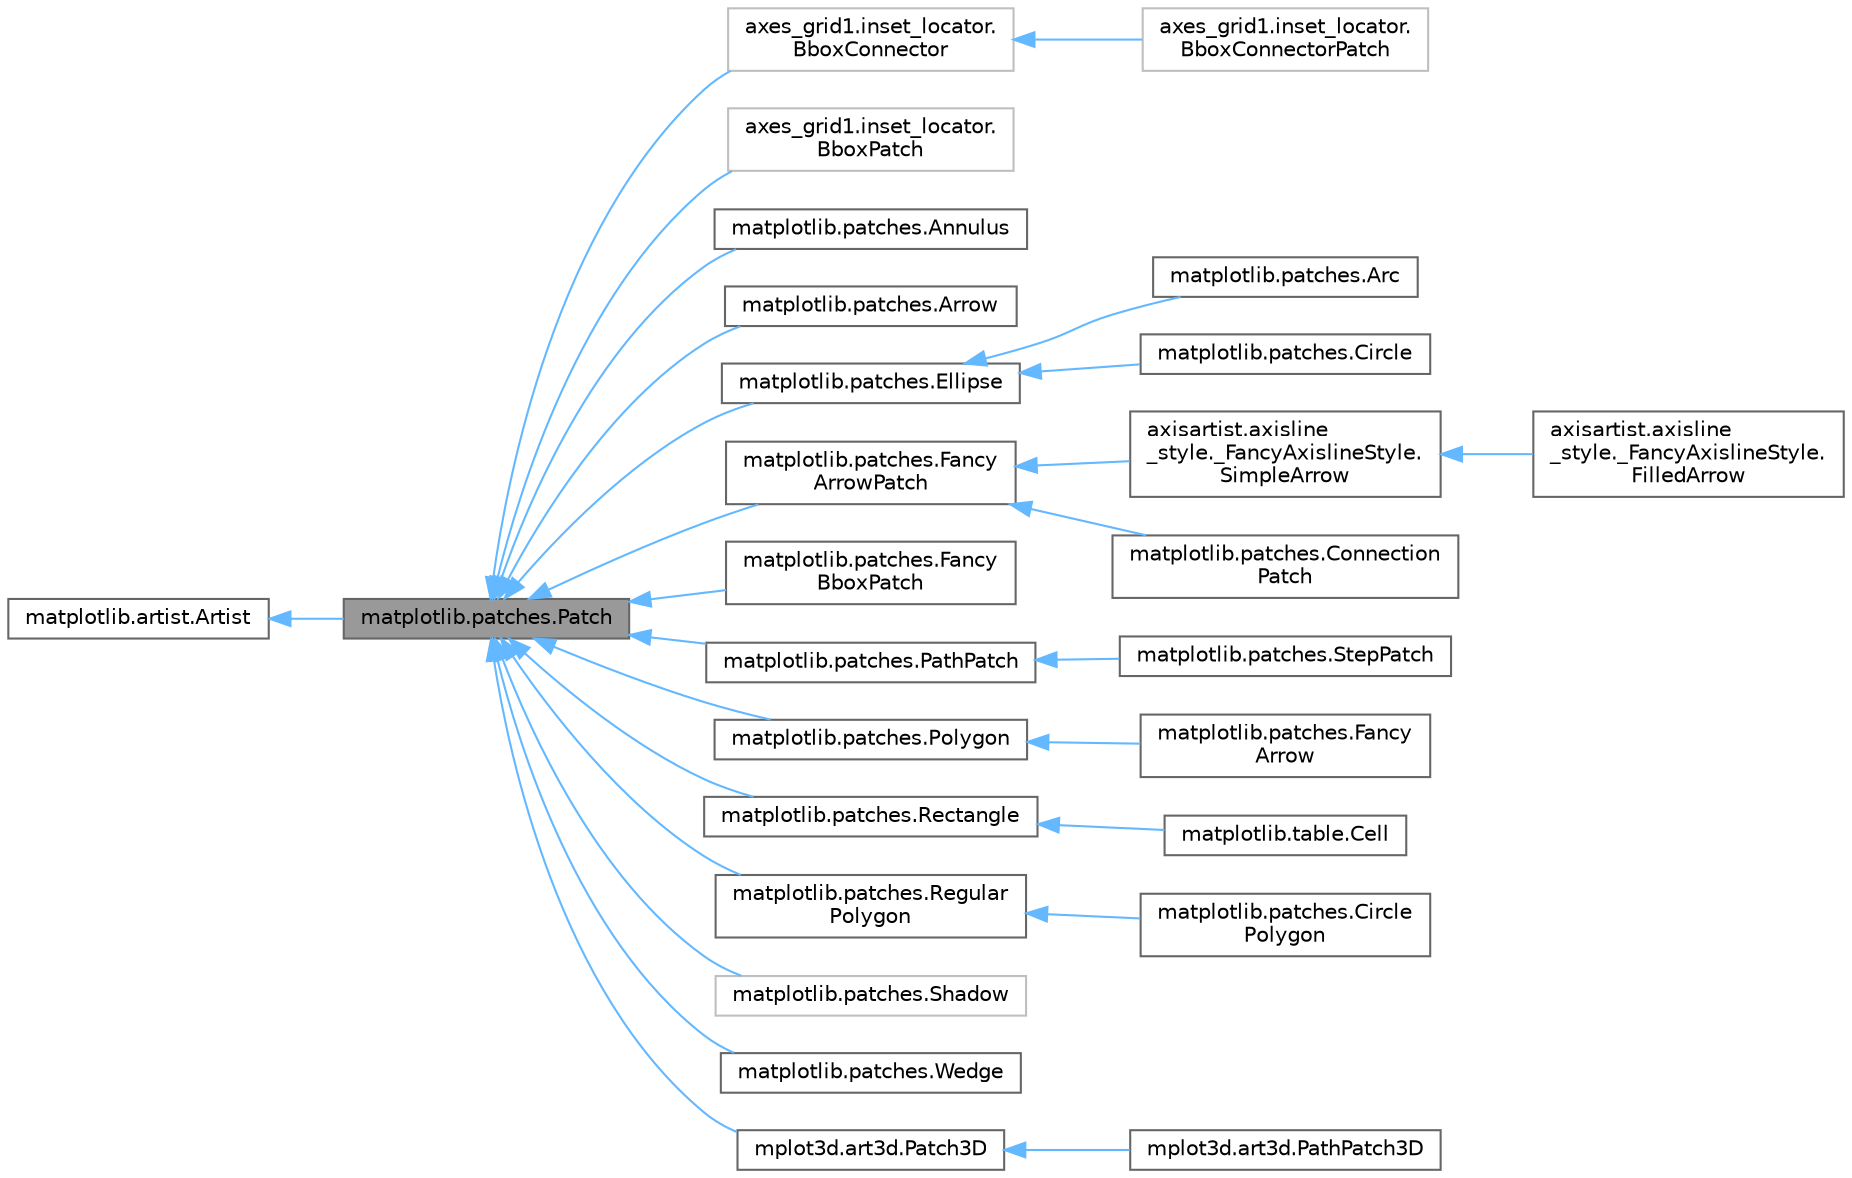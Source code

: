 digraph "matplotlib.patches.Patch"
{
 // LATEX_PDF_SIZE
  bgcolor="transparent";
  edge [fontname=Helvetica,fontsize=10,labelfontname=Helvetica,labelfontsize=10];
  node [fontname=Helvetica,fontsize=10,shape=box,height=0.2,width=0.4];
  rankdir="LR";
  Node1 [id="Node000001",label="matplotlib.patches.Patch",height=0.2,width=0.4,color="gray40", fillcolor="grey60", style="filled", fontcolor="black",tooltip=" "];
  Node2 -> Node1 [id="edge1_Node000001_Node000002",dir="back",color="steelblue1",style="solid",tooltip=" "];
  Node2 [id="Node000002",label="matplotlib.artist.Artist",height=0.2,width=0.4,color="gray40", fillcolor="white", style="filled",URL="$d1/df1/classmatplotlib_1_1artist_1_1Artist.html",tooltip=" "];
  Node1 -> Node3 [id="edge2_Node000001_Node000003",dir="back",color="steelblue1",style="solid",tooltip=" "];
  Node3 [id="Node000003",label="axes_grid1.inset_locator.\lBboxConnector",height=0.2,width=0.4,color="grey75", fillcolor="white", style="filled",URL="$dd/d7b/classaxes__grid1_1_1inset__locator_1_1BboxConnector.html",tooltip=" "];
  Node3 -> Node4 [id="edge3_Node000003_Node000004",dir="back",color="steelblue1",style="solid",tooltip=" "];
  Node4 [id="Node000004",label="axes_grid1.inset_locator.\lBboxConnectorPatch",height=0.2,width=0.4,color="grey75", fillcolor="white", style="filled",URL="$d9/df5/classaxes__grid1_1_1inset__locator_1_1BboxConnectorPatch.html",tooltip=" "];
  Node1 -> Node5 [id="edge4_Node000001_Node000005",dir="back",color="steelblue1",style="solid",tooltip=" "];
  Node5 [id="Node000005",label="axes_grid1.inset_locator.\lBboxPatch",height=0.2,width=0.4,color="grey75", fillcolor="white", style="filled",URL="$da/d13/classaxes__grid1_1_1inset__locator_1_1BboxPatch.html",tooltip=" "];
  Node1 -> Node6 [id="edge5_Node000001_Node000006",dir="back",color="steelblue1",style="solid",tooltip=" "];
  Node6 [id="Node000006",label="matplotlib.patches.Annulus",height=0.2,width=0.4,color="gray40", fillcolor="white", style="filled",URL="$da/d0f/classmatplotlib_1_1patches_1_1Annulus.html",tooltip=" "];
  Node1 -> Node7 [id="edge6_Node000001_Node000007",dir="back",color="steelblue1",style="solid",tooltip=" "];
  Node7 [id="Node000007",label="matplotlib.patches.Arrow",height=0.2,width=0.4,color="gray40", fillcolor="white", style="filled",URL="$d4/dcb/classmatplotlib_1_1patches_1_1Arrow.html",tooltip=" "];
  Node1 -> Node8 [id="edge7_Node000001_Node000008",dir="back",color="steelblue1",style="solid",tooltip=" "];
  Node8 [id="Node000008",label="matplotlib.patches.Ellipse",height=0.2,width=0.4,color="gray40", fillcolor="white", style="filled",URL="$dd/d33/classmatplotlib_1_1patches_1_1Ellipse.html",tooltip=" "];
  Node8 -> Node9 [id="edge8_Node000008_Node000009",dir="back",color="steelblue1",style="solid",tooltip=" "];
  Node9 [id="Node000009",label="matplotlib.patches.Arc",height=0.2,width=0.4,color="gray40", fillcolor="white", style="filled",URL="$d7/d37/classmatplotlib_1_1patches_1_1Arc.html",tooltip=" "];
  Node8 -> Node10 [id="edge9_Node000008_Node000010",dir="back",color="steelblue1",style="solid",tooltip=" "];
  Node10 [id="Node000010",label="matplotlib.patches.Circle",height=0.2,width=0.4,color="gray40", fillcolor="white", style="filled",URL="$d0/dee/classmatplotlib_1_1patches_1_1Circle.html",tooltip=" "];
  Node1 -> Node11 [id="edge10_Node000001_Node000011",dir="back",color="steelblue1",style="solid",tooltip=" "];
  Node11 [id="Node000011",label="matplotlib.patches.Fancy\lArrowPatch",height=0.2,width=0.4,color="gray40", fillcolor="white", style="filled",URL="$d4/d07/classmatplotlib_1_1patches_1_1FancyArrowPatch.html",tooltip=" "];
  Node11 -> Node12 [id="edge11_Node000011_Node000012",dir="back",color="steelblue1",style="solid",tooltip=" "];
  Node12 [id="Node000012",label="axisartist.axisline\l_style._FancyAxislineStyle.\lSimpleArrow",height=0.2,width=0.4,color="gray40", fillcolor="white", style="filled",URL="$da/d43/classaxisartist_1_1axisline__style_1_1__FancyAxislineStyle_1_1SimpleArrow.html",tooltip=" "];
  Node12 -> Node13 [id="edge12_Node000012_Node000013",dir="back",color="steelblue1",style="solid",tooltip=" "];
  Node13 [id="Node000013",label="axisartist.axisline\l_style._FancyAxislineStyle.\lFilledArrow",height=0.2,width=0.4,color="gray40", fillcolor="white", style="filled",URL="$da/d5e/classaxisartist_1_1axisline__style_1_1__FancyAxislineStyle_1_1FilledArrow.html",tooltip=" "];
  Node11 -> Node14 [id="edge13_Node000011_Node000014",dir="back",color="steelblue1",style="solid",tooltip=" "];
  Node14 [id="Node000014",label="matplotlib.patches.Connection\lPatch",height=0.2,width=0.4,color="gray40", fillcolor="white", style="filled",URL="$d8/d99/classmatplotlib_1_1patches_1_1ConnectionPatch.html",tooltip=" "];
  Node1 -> Node15 [id="edge14_Node000001_Node000015",dir="back",color="steelblue1",style="solid",tooltip=" "];
  Node15 [id="Node000015",label="matplotlib.patches.Fancy\lBboxPatch",height=0.2,width=0.4,color="gray40", fillcolor="white", style="filled",URL="$db/d92/classmatplotlib_1_1patches_1_1FancyBboxPatch.html",tooltip=" "];
  Node1 -> Node16 [id="edge15_Node000001_Node000016",dir="back",color="steelblue1",style="solid",tooltip=" "];
  Node16 [id="Node000016",label="matplotlib.patches.PathPatch",height=0.2,width=0.4,color="gray40", fillcolor="white", style="filled",URL="$d6/d78/classmatplotlib_1_1patches_1_1PathPatch.html",tooltip=" "];
  Node16 -> Node17 [id="edge16_Node000016_Node000017",dir="back",color="steelblue1",style="solid",tooltip=" "];
  Node17 [id="Node000017",label="matplotlib.patches.StepPatch",height=0.2,width=0.4,color="gray40", fillcolor="white", style="filled",URL="$d3/d73/classmatplotlib_1_1patches_1_1StepPatch.html",tooltip=" "];
  Node1 -> Node18 [id="edge17_Node000001_Node000018",dir="back",color="steelblue1",style="solid",tooltip=" "];
  Node18 [id="Node000018",label="matplotlib.patches.Polygon",height=0.2,width=0.4,color="gray40", fillcolor="white", style="filled",URL="$d1/d06/classmatplotlib_1_1patches_1_1Polygon.html",tooltip=" "];
  Node18 -> Node19 [id="edge18_Node000018_Node000019",dir="back",color="steelblue1",style="solid",tooltip=" "];
  Node19 [id="Node000019",label="matplotlib.patches.Fancy\lArrow",height=0.2,width=0.4,color="gray40", fillcolor="white", style="filled",URL="$de/d60/classmatplotlib_1_1patches_1_1FancyArrow.html",tooltip=" "];
  Node1 -> Node20 [id="edge19_Node000001_Node000020",dir="back",color="steelblue1",style="solid",tooltip=" "];
  Node20 [id="Node000020",label="matplotlib.patches.Rectangle",height=0.2,width=0.4,color="gray40", fillcolor="white", style="filled",URL="$d6/df7/classmatplotlib_1_1patches_1_1Rectangle.html",tooltip=" "];
  Node20 -> Node21 [id="edge20_Node000020_Node000021",dir="back",color="steelblue1",style="solid",tooltip=" "];
  Node21 [id="Node000021",label="matplotlib.table.Cell",height=0.2,width=0.4,color="gray40", fillcolor="white", style="filled",URL="$d3/d69/classmatplotlib_1_1table_1_1Cell.html",tooltip=" "];
  Node1 -> Node22 [id="edge21_Node000001_Node000022",dir="back",color="steelblue1",style="solid",tooltip=" "];
  Node22 [id="Node000022",label="matplotlib.patches.Regular\lPolygon",height=0.2,width=0.4,color="gray40", fillcolor="white", style="filled",URL="$d5/dd6/classmatplotlib_1_1patches_1_1RegularPolygon.html",tooltip=" "];
  Node22 -> Node23 [id="edge22_Node000022_Node000023",dir="back",color="steelblue1",style="solid",tooltip=" "];
  Node23 [id="Node000023",label="matplotlib.patches.Circle\lPolygon",height=0.2,width=0.4,color="gray40", fillcolor="white", style="filled",URL="$de/ddb/classmatplotlib_1_1patches_1_1CirclePolygon.html",tooltip=" "];
  Node1 -> Node24 [id="edge23_Node000001_Node000024",dir="back",color="steelblue1",style="solid",tooltip=" "];
  Node24 [id="Node000024",label="matplotlib.patches.Shadow",height=0.2,width=0.4,color="grey75", fillcolor="white", style="filled",URL="$d0/df3/classmatplotlib_1_1patches_1_1Shadow.html",tooltip=" "];
  Node1 -> Node25 [id="edge24_Node000001_Node000025",dir="back",color="steelblue1",style="solid",tooltip=" "];
  Node25 [id="Node000025",label="matplotlib.patches.Wedge",height=0.2,width=0.4,color="gray40", fillcolor="white", style="filled",URL="$d5/d8d/classmatplotlib_1_1patches_1_1Wedge.html",tooltip=" "];
  Node1 -> Node26 [id="edge25_Node000001_Node000026",dir="back",color="steelblue1",style="solid",tooltip=" "];
  Node26 [id="Node000026",label="mplot3d.art3d.Patch3D",height=0.2,width=0.4,color="gray40", fillcolor="white", style="filled",URL="$d7/d93/classmplot3d_1_1art3d_1_1Patch3D.html",tooltip=" "];
  Node26 -> Node27 [id="edge26_Node000026_Node000027",dir="back",color="steelblue1",style="solid",tooltip=" "];
  Node27 [id="Node000027",label="mplot3d.art3d.PathPatch3D",height=0.2,width=0.4,color="gray40", fillcolor="white", style="filled",URL="$da/d16/classmplot3d_1_1art3d_1_1PathPatch3D.html",tooltip=" "];
}
